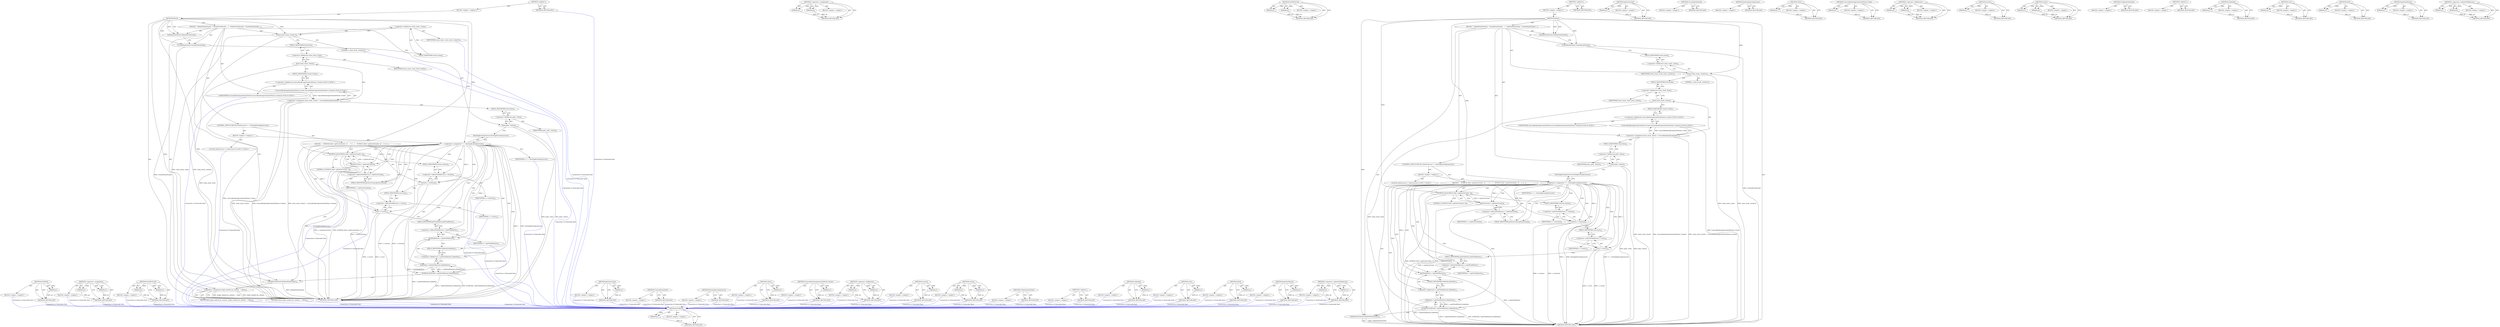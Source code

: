 digraph "&lt;operator&gt;.indirectFieldAccess" {
vulnerable_137 [label=<(METHOD,DCHECK)>];
vulnerable_138 [label=<(PARAM,p1)>];
vulnerable_139 [label=<(BLOCK,&lt;empty&gt;,&lt;empty&gt;)>];
vulnerable_140 [label=<(METHOD_RETURN,ANY)>];
vulnerable_95 [label=<(METHOD,&lt;operator&gt;.assignment)>];
vulnerable_96 [label=<(PARAM,p1)>];
vulnerable_97 [label=<(PARAM,p2)>];
vulnerable_98 [label=<(BLOCK,&lt;empty&gt;,&lt;empty&gt;)>];
vulnerable_99 [label=<(METHOD_RETURN,ANY)>];
vulnerable_115 [label=<(METHOD,DCHECK_EQ)>];
vulnerable_116 [label=<(PARAM,p1)>];
vulnerable_117 [label=<(PARAM,p2)>];
vulnerable_118 [label=<(BLOCK,&lt;empty&gt;,&lt;empty&gt;)>];
vulnerable_119 [label=<(METHOD_RETURN,ANY)>];
vulnerable_6 [label=<(METHOD,&lt;global&gt;)<SUB>1</SUB>>];
vulnerable_7 [label=<(BLOCK,&lt;empty&gt;,&lt;empty&gt;)<SUB>1</SUB>>];
vulnerable_8 [label=<(METHOD,Reset)<SUB>1</SUB>>];
vulnerable_9 [label=<(BLOCK,{
  ValidateStateStack();
  UnwindStateStack();...,{
  ValidateStateStack();
  UnwindStateStack();...)<SUB>1</SUB>>];
vulnerable_10 [label=<(ValidateStateStack,ValidateStateStack())<SUB>2</SUB>>];
vulnerable_11 [label=<(UnwindStateStack,UnwindStateStack())<SUB>3</SUB>>];
vulnerable_12 [label=<(resize,state_stack_.resize(1))<SUB>4</SUB>>];
vulnerable_13 [label=<(&lt;operator&gt;.fieldAccess,state_stack_.resize)<SUB>4</SUB>>];
vulnerable_14 [label=<(IDENTIFIER,state_stack_,state_stack_.resize(1))<SUB>4</SUB>>];
vulnerable_15 [label=<(FIELD_IDENTIFIER,resize,resize)<SUB>4</SUB>>];
vulnerable_16 [label=<(LITERAL,1,state_stack_.resize(1))<SUB>4</SUB>>];
vulnerable_17 [label=<(&lt;operator&gt;.assignment,state_stack_.front() = CanvasRenderingContext2D...)<SUB>5</SUB>>];
vulnerable_18 [label=<(front,state_stack_.front())<SUB>5</SUB>>];
vulnerable_19 [label=<(&lt;operator&gt;.fieldAccess,state_stack_.front)<SUB>5</SUB>>];
vulnerable_20 [label=<(IDENTIFIER,state_stack_,state_stack_.front())<SUB>5</SUB>>];
vulnerable_21 [label=<(FIELD_IDENTIFIER,front,front)<SUB>5</SUB>>];
vulnerable_22 [label="<(CanvasRenderingContext2DState.Create,CanvasRenderingContext2DState::Create())<SUB>5</SUB>>"];
vulnerable_23 [label="<(&lt;operator&gt;.fieldAccess,CanvasRenderingContext2DState::Create)<SUB>5</SUB>>"];
vulnerable_24 [label="<(IDENTIFIER,CanvasRenderingContext2DState,CanvasRenderingContext2DState::Create())<SUB>5</SUB>>"];
vulnerable_25 [label=<(FIELD_IDENTIFIER,Create,Create)<SUB>5</SUB>>];
vulnerable_26 [label=<(Clear,path_.Clear())<SUB>6</SUB>>];
vulnerable_27 [label=<(&lt;operator&gt;.fieldAccess,path_.Clear)<SUB>6</SUB>>];
vulnerable_28 [label=<(IDENTIFIER,path_,path_.Clear())<SUB>6</SUB>>];
vulnerable_29 [label=<(FIELD_IDENTIFIER,Clear,Clear)<SUB>6</SUB>>];
vulnerable_30 [label=<(CONTROL_STRUCTURE,IF,if (PaintCanvas* c = ExistingDrawingCanvas()))<SUB>7</SUB>>];
vulnerable_31 [label=<(BLOCK,&lt;empty&gt;,&lt;empty&gt;)<SUB>7</SUB>>];
vulnerable_32 [label="<(LOCAL,PaintCanvas* c: PaintCanvas*)<SUB>7</SUB>>"];
vulnerable_33 [label=<(&lt;operator&gt;.assignment,* c = ExistingDrawingCanvas())<SUB>7</SUB>>];
vulnerable_34 [label=<(IDENTIFIER,c,* c = ExistingDrawingCanvas())<SUB>7</SUB>>];
vulnerable_35 [label=<(ExistingDrawingCanvas,ExistingDrawingCanvas())<SUB>7</SUB>>];
vulnerable_36 [label=<(BLOCK,{
    DCHECK_EQ(c-&gt;getSaveCount(), 2);
    c-&gt;r...,{
    DCHECK_EQ(c-&gt;getSaveCount(), 2);
    c-&gt;r...)<SUB>7</SUB>>];
vulnerable_37 [label=<(DCHECK_EQ,DCHECK_EQ(c-&gt;getSaveCount(), 2))<SUB>8</SUB>>];
vulnerable_38 [label=<(getSaveCount,c-&gt;getSaveCount())<SUB>8</SUB>>];
vulnerable_39 [label=<(&lt;operator&gt;.indirectFieldAccess,c-&gt;getSaveCount)<SUB>8</SUB>>];
vulnerable_40 [label=<(IDENTIFIER,c,c-&gt;getSaveCount())<SUB>8</SUB>>];
vulnerable_41 [label=<(FIELD_IDENTIFIER,getSaveCount,getSaveCount)<SUB>8</SUB>>];
vulnerable_42 [label=<(LITERAL,2,DCHECK_EQ(c-&gt;getSaveCount(), 2))<SUB>8</SUB>>];
vulnerable_43 [label=<(restore,c-&gt;restore())<SUB>9</SUB>>];
vulnerable_44 [label=<(&lt;operator&gt;.indirectFieldAccess,c-&gt;restore)<SUB>9</SUB>>];
vulnerable_45 [label=<(IDENTIFIER,c,c-&gt;restore())<SUB>9</SUB>>];
vulnerable_46 [label=<(FIELD_IDENTIFIER,restore,restore)<SUB>9</SUB>>];
vulnerable_47 [label=<(save,c-&gt;save())<SUB>10</SUB>>];
vulnerable_48 [label=<(&lt;operator&gt;.indirectFieldAccess,c-&gt;save)<SUB>10</SUB>>];
vulnerable_49 [label=<(IDENTIFIER,c,c-&gt;save())<SUB>10</SUB>>];
vulnerable_50 [label=<(FIELD_IDENTIFIER,save,save)<SUB>10</SUB>>];
vulnerable_51 [label=<(DCHECK,DCHECK(c-&gt;getTotalMatrix().isIdentity()))<SUB>11</SUB>>];
vulnerable_52 [label=<(isIdentity,c-&gt;getTotalMatrix().isIdentity())<SUB>11</SUB>>];
vulnerable_53 [label=<(&lt;operator&gt;.fieldAccess,c-&gt;getTotalMatrix().isIdentity)<SUB>11</SUB>>];
vulnerable_54 [label=<(getTotalMatrix,c-&gt;getTotalMatrix())<SUB>11</SUB>>];
vulnerable_55 [label=<(&lt;operator&gt;.indirectFieldAccess,c-&gt;getTotalMatrix)<SUB>11</SUB>>];
vulnerable_56 [label=<(IDENTIFIER,c,c-&gt;getTotalMatrix())<SUB>11</SUB>>];
vulnerable_57 [label=<(FIELD_IDENTIFIER,getTotalMatrix,getTotalMatrix)<SUB>11</SUB>>];
vulnerable_58 [label=<(FIELD_IDENTIFIER,isIdentity,isIdentity)<SUB>11</SUB>>];
vulnerable_59 [label=<(ValidateStateStack,ValidateStateStack())<SUB>18</SUB>>];
vulnerable_60 [label=<(METHOD_RETURN,void)<SUB>1</SUB>>];
vulnerable_62 [label=<(METHOD_RETURN,ANY)<SUB>1</SUB>>];
vulnerable_120 [label=<(METHOD,getSaveCount)>];
vulnerable_121 [label=<(PARAM,p1)>];
vulnerable_122 [label=<(BLOCK,&lt;empty&gt;,&lt;empty&gt;)>];
vulnerable_123 [label=<(METHOD_RETURN,ANY)>];
vulnerable_82 [label=<(METHOD,UnwindStateStack)>];
vulnerable_83 [label=<(BLOCK,&lt;empty&gt;,&lt;empty&gt;)>];
vulnerable_84 [label=<(METHOD_RETURN,ANY)>];
vulnerable_112 [label=<(METHOD,ExistingDrawingCanvas)>];
vulnerable_113 [label=<(BLOCK,&lt;empty&gt;,&lt;empty&gt;)>];
vulnerable_114 [label=<(METHOD_RETURN,ANY)>];
vulnerable_108 [label=<(METHOD,Clear)>];
vulnerable_109 [label=<(PARAM,p1)>];
vulnerable_110 [label=<(BLOCK,&lt;empty&gt;,&lt;empty&gt;)>];
vulnerable_111 [label=<(METHOD_RETURN,ANY)>];
vulnerable_104 [label=<(METHOD,CanvasRenderingContext2DState.Create)>];
vulnerable_105 [label=<(PARAM,p1)>];
vulnerable_106 [label=<(BLOCK,&lt;empty&gt;,&lt;empty&gt;)>];
vulnerable_107 [label=<(METHOD_RETURN,ANY)>];
vulnerable_90 [label=<(METHOD,&lt;operator&gt;.fieldAccess)>];
vulnerable_91 [label=<(PARAM,p1)>];
vulnerable_92 [label=<(PARAM,p2)>];
vulnerable_93 [label=<(BLOCK,&lt;empty&gt;,&lt;empty&gt;)>];
vulnerable_94 [label=<(METHOD_RETURN,ANY)>];
vulnerable_129 [label=<(METHOD,restore)>];
vulnerable_130 [label=<(PARAM,p1)>];
vulnerable_131 [label=<(BLOCK,&lt;empty&gt;,&lt;empty&gt;)>];
vulnerable_132 [label=<(METHOD_RETURN,ANY)>];
vulnerable_85 [label=<(METHOD,resize)>];
vulnerable_86 [label=<(PARAM,p1)>];
vulnerable_87 [label=<(PARAM,p2)>];
vulnerable_88 [label=<(BLOCK,&lt;empty&gt;,&lt;empty&gt;)>];
vulnerable_89 [label=<(METHOD_RETURN,ANY)>];
vulnerable_79 [label=<(METHOD,ValidateStateStack)>];
vulnerable_80 [label=<(BLOCK,&lt;empty&gt;,&lt;empty&gt;)>];
vulnerable_81 [label=<(METHOD_RETURN,ANY)>];
vulnerable_73 [label=<(METHOD,&lt;global&gt;)<SUB>1</SUB>>];
vulnerable_74 [label=<(BLOCK,&lt;empty&gt;,&lt;empty&gt;)>];
vulnerable_75 [label=<(METHOD_RETURN,ANY)>];
vulnerable_141 [label=<(METHOD,isIdentity)>];
vulnerable_142 [label=<(PARAM,p1)>];
vulnerable_143 [label=<(BLOCK,&lt;empty&gt;,&lt;empty&gt;)>];
vulnerable_144 [label=<(METHOD_RETURN,ANY)>];
vulnerable_133 [label=<(METHOD,save)>];
vulnerable_134 [label=<(PARAM,p1)>];
vulnerable_135 [label=<(BLOCK,&lt;empty&gt;,&lt;empty&gt;)>];
vulnerable_136 [label=<(METHOD_RETURN,ANY)>];
vulnerable_100 [label=<(METHOD,front)>];
vulnerable_101 [label=<(PARAM,p1)>];
vulnerable_102 [label=<(BLOCK,&lt;empty&gt;,&lt;empty&gt;)>];
vulnerable_103 [label=<(METHOD_RETURN,ANY)>];
vulnerable_145 [label=<(METHOD,getTotalMatrix)>];
vulnerable_146 [label=<(PARAM,p1)>];
vulnerable_147 [label=<(BLOCK,&lt;empty&gt;,&lt;empty&gt;)>];
vulnerable_148 [label=<(METHOD_RETURN,ANY)>];
vulnerable_124 [label=<(METHOD,&lt;operator&gt;.indirectFieldAccess)>];
vulnerable_125 [label=<(PARAM,p1)>];
vulnerable_126 [label=<(PARAM,p2)>];
vulnerable_127 [label=<(BLOCK,&lt;empty&gt;,&lt;empty&gt;)>];
vulnerable_128 [label=<(METHOD_RETURN,ANY)>];
fixed_142 [label=<(METHOD,DCHECK)>];
fixed_143 [label=<(PARAM,p1)>];
fixed_144 [label=<(BLOCK,&lt;empty&gt;,&lt;empty&gt;)>];
fixed_145 [label=<(METHOD_RETURN,ANY)>];
fixed_100 [label=<(METHOD,&lt;operator&gt;.assignment)>];
fixed_101 [label=<(PARAM,p1)>];
fixed_102 [label=<(PARAM,p2)>];
fixed_103 [label=<(BLOCK,&lt;empty&gt;,&lt;empty&gt;)>];
fixed_104 [label=<(METHOD_RETURN,ANY)>];
fixed_120 [label=<(METHOD,DCHECK_EQ)>];
fixed_121 [label=<(PARAM,p1)>];
fixed_122 [label=<(PARAM,p2)>];
fixed_123 [label=<(BLOCK,&lt;empty&gt;,&lt;empty&gt;)>];
fixed_124 [label=<(METHOD_RETURN,ANY)>];
fixed_6 [label=<(METHOD,&lt;global&gt;)<SUB>1</SUB>>];
fixed_7 [label=<(BLOCK,&lt;empty&gt;,&lt;empty&gt;)<SUB>1</SUB>>];
fixed_8 [label=<(METHOD,Reset)<SUB>1</SUB>>];
fixed_9 [label=<(BLOCK,{
  ValidateStateStack();
  UnwindStateStack();...,{
  ValidateStateStack();
  UnwindStateStack();...)<SUB>1</SUB>>];
fixed_10 [label=<(ValidateStateStack,ValidateStateStack())<SUB>2</SUB>>];
fixed_11 [label=<(UnwindStateStack,UnwindStateStack())<SUB>3</SUB>>];
fixed_12 [label=<(resize,state_stack_.resize(1))<SUB>4</SUB>>];
fixed_13 [label=<(&lt;operator&gt;.fieldAccess,state_stack_.resize)<SUB>4</SUB>>];
fixed_14 [label=<(IDENTIFIER,state_stack_,state_stack_.resize(1))<SUB>4</SUB>>];
fixed_15 [label=<(FIELD_IDENTIFIER,resize,resize)<SUB>4</SUB>>];
fixed_16 [label=<(LITERAL,1,state_stack_.resize(1))<SUB>4</SUB>>];
fixed_17 [label=<(&lt;operator&gt;.assignment,state_stack_.front() = CanvasRenderingContext2D...)<SUB>5</SUB>>];
fixed_18 [label=<(front,state_stack_.front())<SUB>5</SUB>>];
fixed_19 [label=<(&lt;operator&gt;.fieldAccess,state_stack_.front)<SUB>5</SUB>>];
fixed_20 [label=<(IDENTIFIER,state_stack_,state_stack_.front())<SUB>5</SUB>>];
fixed_21 [label=<(FIELD_IDENTIFIER,front,front)<SUB>5</SUB>>];
fixed_22 [label="<(CanvasRenderingContext2DState.Create,CanvasRenderingContext2DState::Create())<SUB>5</SUB>>"];
fixed_23 [label="<(&lt;operator&gt;.fieldAccess,CanvasRenderingContext2DState::Create)<SUB>5</SUB>>"];
fixed_24 [label="<(IDENTIFIER,CanvasRenderingContext2DState,CanvasRenderingContext2DState::Create())<SUB>5</SUB>>"];
fixed_25 [label=<(FIELD_IDENTIFIER,Create,Create)<SUB>5</SUB>>];
fixed_26 [label=<(Clear,path_.Clear())<SUB>6</SUB>>];
fixed_27 [label=<(&lt;operator&gt;.fieldAccess,path_.Clear)<SUB>6</SUB>>];
fixed_28 [label=<(IDENTIFIER,path_,path_.Clear())<SUB>6</SUB>>];
fixed_29 [label=<(FIELD_IDENTIFIER,Clear,Clear)<SUB>6</SUB>>];
fixed_30 [label=<(CONTROL_STRUCTURE,IF,if (PaintCanvas* c = ExistingDrawingCanvas()))<SUB>7</SUB>>];
fixed_31 [label=<(BLOCK,&lt;empty&gt;,&lt;empty&gt;)<SUB>7</SUB>>];
fixed_32 [label="<(LOCAL,PaintCanvas* c: PaintCanvas*)<SUB>7</SUB>>"];
fixed_33 [label=<(&lt;operator&gt;.assignment,* c = ExistingDrawingCanvas())<SUB>7</SUB>>];
fixed_34 [label=<(IDENTIFIER,c,* c = ExistingDrawingCanvas())<SUB>7</SUB>>];
fixed_35 [label=<(ExistingDrawingCanvas,ExistingDrawingCanvas())<SUB>7</SUB>>];
fixed_36 [label=<(BLOCK,{
    DCHECK_EQ(c-&gt;getSaveCount(), 2);
    c-&gt;r...,{
    DCHECK_EQ(c-&gt;getSaveCount(), 2);
    c-&gt;r...)<SUB>7</SUB>>];
fixed_37 [label=<(DCHECK_EQ,DCHECK_EQ(c-&gt;getSaveCount(), 2))<SUB>8</SUB>>];
fixed_38 [label=<(getSaveCount,c-&gt;getSaveCount())<SUB>8</SUB>>];
fixed_39 [label=<(&lt;operator&gt;.indirectFieldAccess,c-&gt;getSaveCount)<SUB>8</SUB>>];
fixed_40 [label=<(IDENTIFIER,c,c-&gt;getSaveCount())<SUB>8</SUB>>];
fixed_41 [label=<(FIELD_IDENTIFIER,getSaveCount,getSaveCount)<SUB>8</SUB>>];
fixed_42 [label=<(LITERAL,2,DCHECK_EQ(c-&gt;getSaveCount(), 2))<SUB>8</SUB>>];
fixed_43 [label=<(restore,c-&gt;restore())<SUB>9</SUB>>];
fixed_44 [label=<(&lt;operator&gt;.indirectFieldAccess,c-&gt;restore)<SUB>9</SUB>>];
fixed_45 [label=<(IDENTIFIER,c,c-&gt;restore())<SUB>9</SUB>>];
fixed_46 [label=<(FIELD_IDENTIFIER,restore,restore)<SUB>9</SUB>>];
fixed_47 [label=<(save,c-&gt;save())<SUB>10</SUB>>];
fixed_48 [label=<(&lt;operator&gt;.indirectFieldAccess,c-&gt;save)<SUB>10</SUB>>];
fixed_49 [label=<(IDENTIFIER,c,c-&gt;save())<SUB>10</SUB>>];
fixed_50 [label=<(FIELD_IDENTIFIER,save,save)<SUB>10</SUB>>];
fixed_51 [label=<(DCHECK,DCHECK(c-&gt;getTotalMatrix().isIdentity()))<SUB>11</SUB>>];
fixed_52 [label=<(isIdentity,c-&gt;getTotalMatrix().isIdentity())<SUB>11</SUB>>];
fixed_53 [label=<(&lt;operator&gt;.fieldAccess,c-&gt;getTotalMatrix().isIdentity)<SUB>11</SUB>>];
fixed_54 [label=<(getTotalMatrix,c-&gt;getTotalMatrix())<SUB>11</SUB>>];
fixed_55 [label=<(&lt;operator&gt;.indirectFieldAccess,c-&gt;getTotalMatrix)<SUB>11</SUB>>];
fixed_56 [label=<(IDENTIFIER,c,c-&gt;getTotalMatrix())<SUB>11</SUB>>];
fixed_57 [label=<(FIELD_IDENTIFIER,getTotalMatrix,getTotalMatrix)<SUB>11</SUB>>];
fixed_58 [label=<(FIELD_IDENTIFIER,isIdentity,isIdentity)<SUB>11</SUB>>];
fixed_59 [label=<(ValidateStateStack,ValidateStateStack())<SUB>18</SUB>>];
fixed_60 [label=<(&lt;operator&gt;.assignment,origin_tainted_by_content_ = false)<SUB>19</SUB>>];
fixed_61 [label=<(IDENTIFIER,origin_tainted_by_content_,origin_tainted_by_content_ = false)<SUB>19</SUB>>];
fixed_62 [label=<(LITERAL,false,origin_tainted_by_content_ = false)<SUB>19</SUB>>];
fixed_63 [label=<(METHOD_RETURN,void)<SUB>1</SUB>>];
fixed_65 [label=<(METHOD_RETURN,ANY)<SUB>1</SUB>>];
fixed_125 [label=<(METHOD,getSaveCount)>];
fixed_126 [label=<(PARAM,p1)>];
fixed_127 [label=<(BLOCK,&lt;empty&gt;,&lt;empty&gt;)>];
fixed_128 [label=<(METHOD_RETURN,ANY)>];
fixed_87 [label=<(METHOD,UnwindStateStack)>];
fixed_88 [label=<(BLOCK,&lt;empty&gt;,&lt;empty&gt;)>];
fixed_89 [label=<(METHOD_RETURN,ANY)>];
fixed_117 [label=<(METHOD,ExistingDrawingCanvas)>];
fixed_118 [label=<(BLOCK,&lt;empty&gt;,&lt;empty&gt;)>];
fixed_119 [label=<(METHOD_RETURN,ANY)>];
fixed_113 [label=<(METHOD,Clear)>];
fixed_114 [label=<(PARAM,p1)>];
fixed_115 [label=<(BLOCK,&lt;empty&gt;,&lt;empty&gt;)>];
fixed_116 [label=<(METHOD_RETURN,ANY)>];
fixed_109 [label=<(METHOD,CanvasRenderingContext2DState.Create)>];
fixed_110 [label=<(PARAM,p1)>];
fixed_111 [label=<(BLOCK,&lt;empty&gt;,&lt;empty&gt;)>];
fixed_112 [label=<(METHOD_RETURN,ANY)>];
fixed_95 [label=<(METHOD,&lt;operator&gt;.fieldAccess)>];
fixed_96 [label=<(PARAM,p1)>];
fixed_97 [label=<(PARAM,p2)>];
fixed_98 [label=<(BLOCK,&lt;empty&gt;,&lt;empty&gt;)>];
fixed_99 [label=<(METHOD_RETURN,ANY)>];
fixed_134 [label=<(METHOD,restore)>];
fixed_135 [label=<(PARAM,p1)>];
fixed_136 [label=<(BLOCK,&lt;empty&gt;,&lt;empty&gt;)>];
fixed_137 [label=<(METHOD_RETURN,ANY)>];
fixed_90 [label=<(METHOD,resize)>];
fixed_91 [label=<(PARAM,p1)>];
fixed_92 [label=<(PARAM,p2)>];
fixed_93 [label=<(BLOCK,&lt;empty&gt;,&lt;empty&gt;)>];
fixed_94 [label=<(METHOD_RETURN,ANY)>];
fixed_84 [label=<(METHOD,ValidateStateStack)>];
fixed_85 [label=<(BLOCK,&lt;empty&gt;,&lt;empty&gt;)>];
fixed_86 [label=<(METHOD_RETURN,ANY)>];
fixed_78 [label=<(METHOD,&lt;global&gt;)<SUB>1</SUB>>];
fixed_79 [label=<(BLOCK,&lt;empty&gt;,&lt;empty&gt;)>];
fixed_80 [label=<(METHOD_RETURN,ANY)>];
fixed_146 [label=<(METHOD,isIdentity)>];
fixed_147 [label=<(PARAM,p1)>];
fixed_148 [label=<(BLOCK,&lt;empty&gt;,&lt;empty&gt;)>];
fixed_149 [label=<(METHOD_RETURN,ANY)>];
fixed_138 [label=<(METHOD,save)>];
fixed_139 [label=<(PARAM,p1)>];
fixed_140 [label=<(BLOCK,&lt;empty&gt;,&lt;empty&gt;)>];
fixed_141 [label=<(METHOD_RETURN,ANY)>];
fixed_105 [label=<(METHOD,front)>];
fixed_106 [label=<(PARAM,p1)>];
fixed_107 [label=<(BLOCK,&lt;empty&gt;,&lt;empty&gt;)>];
fixed_108 [label=<(METHOD_RETURN,ANY)>];
fixed_150 [label=<(METHOD,getTotalMatrix)>];
fixed_151 [label=<(PARAM,p1)>];
fixed_152 [label=<(BLOCK,&lt;empty&gt;,&lt;empty&gt;)>];
fixed_153 [label=<(METHOD_RETURN,ANY)>];
fixed_129 [label=<(METHOD,&lt;operator&gt;.indirectFieldAccess)>];
fixed_130 [label=<(PARAM,p1)>];
fixed_131 [label=<(PARAM,p2)>];
fixed_132 [label=<(BLOCK,&lt;empty&gt;,&lt;empty&gt;)>];
fixed_133 [label=<(METHOD_RETURN,ANY)>];
vulnerable_137 -> vulnerable_138  [key=0, label="AST: "];
vulnerable_137 -> vulnerable_138  [key=1, label="DDG: "];
vulnerable_137 -> vulnerable_139  [key=0, label="AST: "];
vulnerable_137 -> vulnerable_140  [key=0, label="AST: "];
vulnerable_137 -> vulnerable_140  [key=1, label="CFG: "];
vulnerable_138 -> vulnerable_140  [key=0, label="DDG: p1"];
vulnerable_95 -> vulnerable_96  [key=0, label="AST: "];
vulnerable_95 -> vulnerable_96  [key=1, label="DDG: "];
vulnerable_95 -> vulnerable_98  [key=0, label="AST: "];
vulnerable_95 -> vulnerable_97  [key=0, label="AST: "];
vulnerable_95 -> vulnerable_97  [key=1, label="DDG: "];
vulnerable_95 -> vulnerable_99  [key=0, label="AST: "];
vulnerable_95 -> vulnerable_99  [key=1, label="CFG: "];
vulnerable_96 -> vulnerable_99  [key=0, label="DDG: p1"];
vulnerable_97 -> vulnerable_99  [key=0, label="DDG: p2"];
vulnerable_115 -> vulnerable_116  [key=0, label="AST: "];
vulnerable_115 -> vulnerable_116  [key=1, label="DDG: "];
vulnerable_115 -> vulnerable_118  [key=0, label="AST: "];
vulnerable_115 -> vulnerable_117  [key=0, label="AST: "];
vulnerable_115 -> vulnerable_117  [key=1, label="DDG: "];
vulnerable_115 -> vulnerable_119  [key=0, label="AST: "];
vulnerable_115 -> vulnerable_119  [key=1, label="CFG: "];
vulnerable_116 -> vulnerable_119  [key=0, label="DDG: p1"];
vulnerable_117 -> vulnerable_119  [key=0, label="DDG: p2"];
vulnerable_6 -> vulnerable_7  [key=0, label="AST: "];
vulnerable_6 -> vulnerable_62  [key=0, label="AST: "];
vulnerable_6 -> vulnerable_62  [key=1, label="CFG: "];
vulnerable_7 -> vulnerable_8  [key=0, label="AST: "];
vulnerable_8 -> vulnerable_9  [key=0, label="AST: "];
vulnerable_8 -> vulnerable_60  [key=0, label="AST: "];
vulnerable_8 -> vulnerable_10  [key=0, label="CFG: "];
vulnerable_8 -> vulnerable_10  [key=1, label="DDG: "];
vulnerable_8 -> vulnerable_11  [key=0, label="DDG: "];
vulnerable_8 -> vulnerable_59  [key=0, label="DDG: "];
vulnerable_8 -> vulnerable_12  [key=0, label="DDG: "];
vulnerable_8 -> vulnerable_33  [key=0, label="DDG: "];
vulnerable_8 -> vulnerable_37  [key=0, label="DDG: "];
vulnerable_9 -> vulnerable_10  [key=0, label="AST: "];
vulnerable_9 -> vulnerable_11  [key=0, label="AST: "];
vulnerable_9 -> vulnerable_12  [key=0, label="AST: "];
vulnerable_9 -> vulnerable_17  [key=0, label="AST: "];
vulnerable_9 -> vulnerable_26  [key=0, label="AST: "];
vulnerable_9 -> vulnerable_30  [key=0, label="AST: "];
vulnerable_9 -> vulnerable_59  [key=0, label="AST: "];
vulnerable_10 -> vulnerable_11  [key=0, label="CFG: "];
vulnerable_11 -> vulnerable_15  [key=0, label="CFG: "];
vulnerable_11 -> vulnerable_60  [key=0, label="DDG: UnwindStateStack()"];
vulnerable_12 -> vulnerable_13  [key=0, label="AST: "];
vulnerable_12 -> vulnerable_16  [key=0, label="AST: "];
vulnerable_12 -> vulnerable_21  [key=0, label="CFG: "];
vulnerable_12 -> vulnerable_60  [key=0, label="DDG: state_stack_.resize"];
vulnerable_12 -> vulnerable_60  [key=1, label="DDG: state_stack_.resize(1)"];
vulnerable_13 -> vulnerable_14  [key=0, label="AST: "];
vulnerable_13 -> vulnerable_15  [key=0, label="AST: "];
vulnerable_13 -> vulnerable_12  [key=0, label="CFG: "];
vulnerable_15 -> vulnerable_13  [key=0, label="CFG: "];
vulnerable_17 -> vulnerable_18  [key=0, label="AST: "];
vulnerable_17 -> vulnerable_22  [key=0, label="AST: "];
vulnerable_17 -> vulnerable_29  [key=0, label="CFG: "];
vulnerable_17 -> vulnerable_60  [key=0, label="DDG: state_stack_.front()"];
vulnerable_17 -> vulnerable_60  [key=1, label="DDG: CanvasRenderingContext2DState::Create()"];
vulnerable_17 -> vulnerable_60  [key=2, label="DDG: state_stack_.front() = CanvasRenderingContext2DState::Create()"];
vulnerable_18 -> vulnerable_19  [key=0, label="AST: "];
vulnerable_18 -> vulnerable_25  [key=0, label="CFG: "];
vulnerable_18 -> vulnerable_60  [key=0, label="DDG: state_stack_.front"];
vulnerable_19 -> vulnerable_20  [key=0, label="AST: "];
vulnerable_19 -> vulnerable_21  [key=0, label="AST: "];
vulnerable_19 -> vulnerable_18  [key=0, label="CFG: "];
vulnerable_21 -> vulnerable_19  [key=0, label="CFG: "];
vulnerable_22 -> vulnerable_23  [key=0, label="AST: "];
vulnerable_22 -> vulnerable_17  [key=0, label="CFG: "];
vulnerable_22 -> vulnerable_17  [key=1, label="DDG: CanvasRenderingContext2DState::Create"];
vulnerable_22 -> vulnerable_60  [key=0, label="DDG: CanvasRenderingContext2DState::Create"];
vulnerable_23 -> vulnerable_24  [key=0, label="AST: "];
vulnerable_23 -> vulnerable_25  [key=0, label="AST: "];
vulnerable_23 -> vulnerable_22  [key=0, label="CFG: "];
vulnerable_25 -> vulnerable_23  [key=0, label="CFG: "];
vulnerable_26 -> vulnerable_27  [key=0, label="AST: "];
vulnerable_26 -> vulnerable_35  [key=0, label="CFG: "];
vulnerable_26 -> vulnerable_60  [key=0, label="DDG: path_.Clear"];
vulnerable_26 -> vulnerable_60  [key=1, label="DDG: path_.Clear()"];
vulnerable_27 -> vulnerable_28  [key=0, label="AST: "];
vulnerable_27 -> vulnerable_29  [key=0, label="AST: "];
vulnerable_27 -> vulnerable_26  [key=0, label="CFG: "];
vulnerable_29 -> vulnerable_27  [key=0, label="CFG: "];
vulnerable_30 -> vulnerable_31  [key=0, label="AST: "];
vulnerable_30 -> vulnerable_36  [key=0, label="AST: "];
vulnerable_31 -> vulnerable_32  [key=0, label="AST: "];
vulnerable_31 -> vulnerable_33  [key=0, label="AST: "];
vulnerable_33 -> vulnerable_34  [key=0, label="AST: "];
vulnerable_33 -> vulnerable_35  [key=0, label="AST: "];
vulnerable_33 -> vulnerable_59  [key=0, label="CFG: "];
vulnerable_33 -> vulnerable_41  [key=0, label="CFG: "];
vulnerable_33 -> vulnerable_41  [key=1, label="CDG: "];
vulnerable_33 -> vulnerable_60  [key=0, label="DDG: c"];
vulnerable_33 -> vulnerable_60  [key=1, label="DDG: ExistingDrawingCanvas()"];
vulnerable_33 -> vulnerable_60  [key=2, label="DDG: * c = ExistingDrawingCanvas()"];
vulnerable_33 -> vulnerable_43  [key=0, label="DDG: c"];
vulnerable_33 -> vulnerable_43  [key=1, label="CDG: "];
vulnerable_33 -> vulnerable_47  [key=0, label="DDG: c"];
vulnerable_33 -> vulnerable_47  [key=1, label="CDG: "];
vulnerable_33 -> vulnerable_38  [key=0, label="DDG: c"];
vulnerable_33 -> vulnerable_38  [key=1, label="CDG: "];
vulnerable_33 -> vulnerable_54  [key=0, label="DDG: c"];
vulnerable_33 -> vulnerable_54  [key=1, label="CDG: "];
vulnerable_33 -> vulnerable_48  [key=0, label="CDG: "];
vulnerable_33 -> vulnerable_58  [key=0, label="CDG: "];
vulnerable_33 -> vulnerable_50  [key=0, label="CDG: "];
vulnerable_33 -> vulnerable_51  [key=0, label="CDG: "];
vulnerable_33 -> vulnerable_57  [key=0, label="CDG: "];
vulnerable_33 -> vulnerable_44  [key=0, label="CDG: "];
vulnerable_33 -> vulnerable_52  [key=0, label="CDG: "];
vulnerable_33 -> vulnerable_37  [key=0, label="CDG: "];
vulnerable_33 -> vulnerable_55  [key=0, label="CDG: "];
vulnerable_33 -> vulnerable_46  [key=0, label="CDG: "];
vulnerable_33 -> vulnerable_53  [key=0, label="CDG: "];
vulnerable_33 -> vulnerable_39  [key=0, label="CDG: "];
vulnerable_35 -> vulnerable_33  [key=0, label="CFG: "];
vulnerable_36 -> vulnerable_37  [key=0, label="AST: "];
vulnerable_36 -> vulnerable_43  [key=0, label="AST: "];
vulnerable_36 -> vulnerable_47  [key=0, label="AST: "];
vulnerable_36 -> vulnerable_51  [key=0, label="AST: "];
vulnerable_37 -> vulnerable_38  [key=0, label="AST: "];
vulnerable_37 -> vulnerable_42  [key=0, label="AST: "];
vulnerable_37 -> vulnerable_46  [key=0, label="CFG: "];
vulnerable_37 -> vulnerable_60  [key=0, label="DDG: c-&gt;getSaveCount()"];
vulnerable_37 -> vulnerable_60  [key=1, label="DDG: DCHECK_EQ(c-&gt;getSaveCount(), 2)"];
vulnerable_38 -> vulnerable_39  [key=0, label="AST: "];
vulnerable_38 -> vulnerable_37  [key=0, label="CFG: "];
vulnerable_38 -> vulnerable_37  [key=1, label="DDG: c-&gt;getSaveCount"];
vulnerable_38 -> vulnerable_60  [key=0, label="DDG: c-&gt;getSaveCount"];
vulnerable_39 -> vulnerable_40  [key=0, label="AST: "];
vulnerable_39 -> vulnerable_41  [key=0, label="AST: "];
vulnerable_39 -> vulnerable_38  [key=0, label="CFG: "];
vulnerable_41 -> vulnerable_39  [key=0, label="CFG: "];
vulnerable_43 -> vulnerable_44  [key=0, label="AST: "];
vulnerable_43 -> vulnerable_50  [key=0, label="CFG: "];
vulnerable_43 -> vulnerable_60  [key=0, label="DDG: c-&gt;restore"];
vulnerable_43 -> vulnerable_60  [key=1, label="DDG: c-&gt;restore()"];
vulnerable_44 -> vulnerable_45  [key=0, label="AST: "];
vulnerable_44 -> vulnerable_46  [key=0, label="AST: "];
vulnerable_44 -> vulnerable_43  [key=0, label="CFG: "];
vulnerable_46 -> vulnerable_44  [key=0, label="CFG: "];
vulnerable_47 -> vulnerable_48  [key=0, label="AST: "];
vulnerable_47 -> vulnerable_57  [key=0, label="CFG: "];
vulnerable_47 -> vulnerable_60  [key=0, label="DDG: c-&gt;save"];
vulnerable_47 -> vulnerable_60  [key=1, label="DDG: c-&gt;save()"];
vulnerable_48 -> vulnerable_49  [key=0, label="AST: "];
vulnerable_48 -> vulnerable_50  [key=0, label="AST: "];
vulnerable_48 -> vulnerable_47  [key=0, label="CFG: "];
vulnerable_50 -> vulnerable_48  [key=0, label="CFG: "];
vulnerable_51 -> vulnerable_52  [key=0, label="AST: "];
vulnerable_51 -> vulnerable_59  [key=0, label="CFG: "];
vulnerable_51 -> vulnerable_60  [key=0, label="DDG: c-&gt;getTotalMatrix().isIdentity()"];
vulnerable_51 -> vulnerable_60  [key=1, label="DDG: DCHECK(c-&gt;getTotalMatrix().isIdentity())"];
vulnerable_52 -> vulnerable_53  [key=0, label="AST: "];
vulnerable_52 -> vulnerable_51  [key=0, label="CFG: "];
vulnerable_52 -> vulnerable_51  [key=1, label="DDG: c-&gt;getTotalMatrix().isIdentity"];
vulnerable_52 -> vulnerable_60  [key=0, label="DDG: c-&gt;getTotalMatrix().isIdentity"];
vulnerable_53 -> vulnerable_54  [key=0, label="AST: "];
vulnerable_53 -> vulnerable_58  [key=0, label="AST: "];
vulnerable_53 -> vulnerable_52  [key=0, label="CFG: "];
vulnerable_54 -> vulnerable_55  [key=0, label="AST: "];
vulnerable_54 -> vulnerable_58  [key=0, label="CFG: "];
vulnerable_54 -> vulnerable_60  [key=0, label="DDG: c-&gt;getTotalMatrix"];
vulnerable_55 -> vulnerable_56  [key=0, label="AST: "];
vulnerable_55 -> vulnerable_57  [key=0, label="AST: "];
vulnerable_55 -> vulnerable_54  [key=0, label="CFG: "];
vulnerable_57 -> vulnerable_55  [key=0, label="CFG: "];
vulnerable_58 -> vulnerable_53  [key=0, label="CFG: "];
vulnerable_59 -> vulnerable_60  [key=0, label="CFG: "];
vulnerable_59 -> vulnerable_60  [key=1, label="DDG: ValidateStateStack()"];
vulnerable_120 -> vulnerable_121  [key=0, label="AST: "];
vulnerable_120 -> vulnerable_121  [key=1, label="DDG: "];
vulnerable_120 -> vulnerable_122  [key=0, label="AST: "];
vulnerable_120 -> vulnerable_123  [key=0, label="AST: "];
vulnerable_120 -> vulnerable_123  [key=1, label="CFG: "];
vulnerable_121 -> vulnerable_123  [key=0, label="DDG: p1"];
vulnerable_82 -> vulnerable_83  [key=0, label="AST: "];
vulnerable_82 -> vulnerable_84  [key=0, label="AST: "];
vulnerable_82 -> vulnerable_84  [key=1, label="CFG: "];
vulnerable_112 -> vulnerable_113  [key=0, label="AST: "];
vulnerable_112 -> vulnerable_114  [key=0, label="AST: "];
vulnerable_112 -> vulnerable_114  [key=1, label="CFG: "];
vulnerable_108 -> vulnerable_109  [key=0, label="AST: "];
vulnerable_108 -> vulnerable_109  [key=1, label="DDG: "];
vulnerable_108 -> vulnerable_110  [key=0, label="AST: "];
vulnerable_108 -> vulnerable_111  [key=0, label="AST: "];
vulnerable_108 -> vulnerable_111  [key=1, label="CFG: "];
vulnerable_109 -> vulnerable_111  [key=0, label="DDG: p1"];
vulnerable_104 -> vulnerable_105  [key=0, label="AST: "];
vulnerable_104 -> vulnerable_105  [key=1, label="DDG: "];
vulnerable_104 -> vulnerable_106  [key=0, label="AST: "];
vulnerable_104 -> vulnerable_107  [key=0, label="AST: "];
vulnerable_104 -> vulnerable_107  [key=1, label="CFG: "];
vulnerable_105 -> vulnerable_107  [key=0, label="DDG: p1"];
vulnerable_90 -> vulnerable_91  [key=0, label="AST: "];
vulnerable_90 -> vulnerable_91  [key=1, label="DDG: "];
vulnerable_90 -> vulnerable_93  [key=0, label="AST: "];
vulnerable_90 -> vulnerable_92  [key=0, label="AST: "];
vulnerable_90 -> vulnerable_92  [key=1, label="DDG: "];
vulnerable_90 -> vulnerable_94  [key=0, label="AST: "];
vulnerable_90 -> vulnerable_94  [key=1, label="CFG: "];
vulnerable_91 -> vulnerable_94  [key=0, label="DDG: p1"];
vulnerable_92 -> vulnerable_94  [key=0, label="DDG: p2"];
vulnerable_129 -> vulnerable_130  [key=0, label="AST: "];
vulnerable_129 -> vulnerable_130  [key=1, label="DDG: "];
vulnerable_129 -> vulnerable_131  [key=0, label="AST: "];
vulnerable_129 -> vulnerable_132  [key=0, label="AST: "];
vulnerable_129 -> vulnerable_132  [key=1, label="CFG: "];
vulnerable_130 -> vulnerable_132  [key=0, label="DDG: p1"];
vulnerable_85 -> vulnerable_86  [key=0, label="AST: "];
vulnerable_85 -> vulnerable_86  [key=1, label="DDG: "];
vulnerable_85 -> vulnerable_88  [key=0, label="AST: "];
vulnerable_85 -> vulnerable_87  [key=0, label="AST: "];
vulnerable_85 -> vulnerable_87  [key=1, label="DDG: "];
vulnerable_85 -> vulnerable_89  [key=0, label="AST: "];
vulnerable_85 -> vulnerable_89  [key=1, label="CFG: "];
vulnerable_86 -> vulnerable_89  [key=0, label="DDG: p1"];
vulnerable_87 -> vulnerable_89  [key=0, label="DDG: p2"];
vulnerable_79 -> vulnerable_80  [key=0, label="AST: "];
vulnerable_79 -> vulnerable_81  [key=0, label="AST: "];
vulnerable_79 -> vulnerable_81  [key=1, label="CFG: "];
vulnerable_73 -> vulnerable_74  [key=0, label="AST: "];
vulnerable_73 -> vulnerable_75  [key=0, label="AST: "];
vulnerable_73 -> vulnerable_75  [key=1, label="CFG: "];
vulnerable_141 -> vulnerable_142  [key=0, label="AST: "];
vulnerable_141 -> vulnerable_142  [key=1, label="DDG: "];
vulnerable_141 -> vulnerable_143  [key=0, label="AST: "];
vulnerable_141 -> vulnerable_144  [key=0, label="AST: "];
vulnerable_141 -> vulnerable_144  [key=1, label="CFG: "];
vulnerable_142 -> vulnerable_144  [key=0, label="DDG: p1"];
vulnerable_133 -> vulnerable_134  [key=0, label="AST: "];
vulnerable_133 -> vulnerable_134  [key=1, label="DDG: "];
vulnerable_133 -> vulnerable_135  [key=0, label="AST: "];
vulnerable_133 -> vulnerable_136  [key=0, label="AST: "];
vulnerable_133 -> vulnerable_136  [key=1, label="CFG: "];
vulnerable_134 -> vulnerable_136  [key=0, label="DDG: p1"];
vulnerable_100 -> vulnerable_101  [key=0, label="AST: "];
vulnerable_100 -> vulnerable_101  [key=1, label="DDG: "];
vulnerable_100 -> vulnerable_102  [key=0, label="AST: "];
vulnerable_100 -> vulnerable_103  [key=0, label="AST: "];
vulnerable_100 -> vulnerable_103  [key=1, label="CFG: "];
vulnerable_101 -> vulnerable_103  [key=0, label="DDG: p1"];
vulnerable_145 -> vulnerable_146  [key=0, label="AST: "];
vulnerable_145 -> vulnerable_146  [key=1, label="DDG: "];
vulnerable_145 -> vulnerable_147  [key=0, label="AST: "];
vulnerable_145 -> vulnerable_148  [key=0, label="AST: "];
vulnerable_145 -> vulnerable_148  [key=1, label="CFG: "];
vulnerable_146 -> vulnerable_148  [key=0, label="DDG: p1"];
vulnerable_124 -> vulnerable_125  [key=0, label="AST: "];
vulnerable_124 -> vulnerable_125  [key=1, label="DDG: "];
vulnerable_124 -> vulnerable_127  [key=0, label="AST: "];
vulnerable_124 -> vulnerable_126  [key=0, label="AST: "];
vulnerable_124 -> vulnerable_126  [key=1, label="DDG: "];
vulnerable_124 -> vulnerable_128  [key=0, label="AST: "];
vulnerable_124 -> vulnerable_128  [key=1, label="CFG: "];
vulnerable_125 -> vulnerable_128  [key=0, label="DDG: p1"];
vulnerable_126 -> vulnerable_128  [key=0, label="DDG: p2"];
fixed_142 -> fixed_143  [key=0, label="AST: "];
fixed_142 -> fixed_143  [key=1, label="DDG: "];
fixed_142 -> fixed_144  [key=0, label="AST: "];
fixed_142 -> fixed_145  [key=0, label="AST: "];
fixed_142 -> fixed_145  [key=1, label="CFG: "];
fixed_143 -> fixed_145  [key=0, label="DDG: p1"];
fixed_144 -> vulnerable_137  [color=blue, key=0, label="Connection to Vulnerable Root", penwidth="2.0", style=dashed];
fixed_145 -> vulnerable_137  [color=blue, key=0, label="Connection to Vulnerable Root", penwidth="2.0", style=dashed];
fixed_100 -> fixed_101  [key=0, label="AST: "];
fixed_100 -> fixed_101  [key=1, label="DDG: "];
fixed_100 -> fixed_103  [key=0, label="AST: "];
fixed_100 -> fixed_102  [key=0, label="AST: "];
fixed_100 -> fixed_102  [key=1, label="DDG: "];
fixed_100 -> fixed_104  [key=0, label="AST: "];
fixed_100 -> fixed_104  [key=1, label="CFG: "];
fixed_101 -> fixed_104  [key=0, label="DDG: p1"];
fixed_102 -> fixed_104  [key=0, label="DDG: p2"];
fixed_103 -> vulnerable_137  [color=blue, key=0, label="Connection to Vulnerable Root", penwidth="2.0", style=dashed];
fixed_104 -> vulnerable_137  [color=blue, key=0, label="Connection to Vulnerable Root", penwidth="2.0", style=dashed];
fixed_120 -> fixed_121  [key=0, label="AST: "];
fixed_120 -> fixed_121  [key=1, label="DDG: "];
fixed_120 -> fixed_123  [key=0, label="AST: "];
fixed_120 -> fixed_122  [key=0, label="AST: "];
fixed_120 -> fixed_122  [key=1, label="DDG: "];
fixed_120 -> fixed_124  [key=0, label="AST: "];
fixed_120 -> fixed_124  [key=1, label="CFG: "];
fixed_121 -> fixed_124  [key=0, label="DDG: p1"];
fixed_122 -> fixed_124  [key=0, label="DDG: p2"];
fixed_123 -> vulnerable_137  [color=blue, key=0, label="Connection to Vulnerable Root", penwidth="2.0", style=dashed];
fixed_124 -> vulnerable_137  [color=blue, key=0, label="Connection to Vulnerable Root", penwidth="2.0", style=dashed];
fixed_6 -> fixed_7  [key=0, label="AST: "];
fixed_6 -> fixed_65  [key=0, label="AST: "];
fixed_6 -> fixed_65  [key=1, label="CFG: "];
fixed_7 -> fixed_8  [key=0, label="AST: "];
fixed_8 -> fixed_9  [key=0, label="AST: "];
fixed_8 -> fixed_63  [key=0, label="AST: "];
fixed_8 -> fixed_10  [key=0, label="CFG: "];
fixed_8 -> fixed_10  [key=1, label="DDG: "];
fixed_8 -> fixed_11  [key=0, label="DDG: "];
fixed_8 -> fixed_59  [key=0, label="DDG: "];
fixed_8 -> fixed_60  [key=0, label="DDG: "];
fixed_8 -> fixed_12  [key=0, label="DDG: "];
fixed_8 -> fixed_33  [key=0, label="DDG: "];
fixed_8 -> fixed_37  [key=0, label="DDG: "];
fixed_9 -> fixed_10  [key=0, label="AST: "];
fixed_9 -> fixed_11  [key=0, label="AST: "];
fixed_9 -> fixed_12  [key=0, label="AST: "];
fixed_9 -> fixed_17  [key=0, label="AST: "];
fixed_9 -> fixed_26  [key=0, label="AST: "];
fixed_9 -> fixed_30  [key=0, label="AST: "];
fixed_9 -> fixed_59  [key=0, label="AST: "];
fixed_9 -> fixed_60  [key=0, label="AST: "];
fixed_10 -> fixed_11  [key=0, label="CFG: "];
fixed_11 -> fixed_15  [key=0, label="CFG: "];
fixed_11 -> fixed_63  [key=0, label="DDG: UnwindStateStack()"];
fixed_12 -> fixed_13  [key=0, label="AST: "];
fixed_12 -> fixed_16  [key=0, label="AST: "];
fixed_12 -> fixed_21  [key=0, label="CFG: "];
fixed_12 -> fixed_63  [key=0, label="DDG: state_stack_.resize"];
fixed_12 -> fixed_63  [key=1, label="DDG: state_stack_.resize(1)"];
fixed_13 -> fixed_14  [key=0, label="AST: "];
fixed_13 -> fixed_15  [key=0, label="AST: "];
fixed_13 -> fixed_12  [key=0, label="CFG: "];
fixed_14 -> vulnerable_137  [color=blue, key=0, label="Connection to Vulnerable Root", penwidth="2.0", style=dashed];
fixed_15 -> fixed_13  [key=0, label="CFG: "];
fixed_16 -> vulnerable_137  [color=blue, key=0, label="Connection to Vulnerable Root", penwidth="2.0", style=dashed];
fixed_17 -> fixed_18  [key=0, label="AST: "];
fixed_17 -> fixed_22  [key=0, label="AST: "];
fixed_17 -> fixed_29  [key=0, label="CFG: "];
fixed_17 -> fixed_63  [key=0, label="DDG: state_stack_.front()"];
fixed_17 -> fixed_63  [key=1, label="DDG: CanvasRenderingContext2DState::Create()"];
fixed_17 -> fixed_63  [key=2, label="DDG: state_stack_.front() = CanvasRenderingContext2DState::Create()"];
fixed_18 -> fixed_19  [key=0, label="AST: "];
fixed_18 -> fixed_25  [key=0, label="CFG: "];
fixed_18 -> fixed_63  [key=0, label="DDG: state_stack_.front"];
fixed_19 -> fixed_20  [key=0, label="AST: "];
fixed_19 -> fixed_21  [key=0, label="AST: "];
fixed_19 -> fixed_18  [key=0, label="CFG: "];
fixed_20 -> vulnerable_137  [color=blue, key=0, label="Connection to Vulnerable Root", penwidth="2.0", style=dashed];
fixed_21 -> fixed_19  [key=0, label="CFG: "];
fixed_22 -> fixed_23  [key=0, label="AST: "];
fixed_22 -> fixed_17  [key=0, label="CFG: "];
fixed_22 -> fixed_17  [key=1, label="DDG: CanvasRenderingContext2DState::Create"];
fixed_22 -> fixed_63  [key=0, label="DDG: CanvasRenderingContext2DState::Create"];
fixed_23 -> fixed_24  [key=0, label="AST: "];
fixed_23 -> fixed_25  [key=0, label="AST: "];
fixed_23 -> fixed_22  [key=0, label="CFG: "];
fixed_24 -> vulnerable_137  [color=blue, key=0, label="Connection to Vulnerable Root", penwidth="2.0", style=dashed];
fixed_25 -> fixed_23  [key=0, label="CFG: "];
fixed_26 -> fixed_27  [key=0, label="AST: "];
fixed_26 -> fixed_35  [key=0, label="CFG: "];
fixed_26 -> fixed_63  [key=0, label="DDG: path_.Clear"];
fixed_26 -> fixed_63  [key=1, label="DDG: path_.Clear()"];
fixed_27 -> fixed_28  [key=0, label="AST: "];
fixed_27 -> fixed_29  [key=0, label="AST: "];
fixed_27 -> fixed_26  [key=0, label="CFG: "];
fixed_28 -> vulnerable_137  [color=blue, key=0, label="Connection to Vulnerable Root", penwidth="2.0", style=dashed];
fixed_29 -> fixed_27  [key=0, label="CFG: "];
fixed_30 -> fixed_31  [key=0, label="AST: "];
fixed_30 -> fixed_36  [key=0, label="AST: "];
fixed_31 -> fixed_32  [key=0, label="AST: "];
fixed_31 -> fixed_33  [key=0, label="AST: "];
fixed_32 -> vulnerable_137  [color=blue, key=0, label="Connection to Vulnerable Root", penwidth="2.0", style=dashed];
fixed_33 -> fixed_34  [key=0, label="AST: "];
fixed_33 -> fixed_35  [key=0, label="AST: "];
fixed_33 -> fixed_59  [key=0, label="CFG: "];
fixed_33 -> fixed_41  [key=0, label="CFG: "];
fixed_33 -> fixed_41  [key=1, label="CDG: "];
fixed_33 -> fixed_63  [key=0, label="DDG: c"];
fixed_33 -> fixed_63  [key=1, label="DDG: ExistingDrawingCanvas()"];
fixed_33 -> fixed_63  [key=2, label="DDG: * c = ExistingDrawingCanvas()"];
fixed_33 -> fixed_43  [key=0, label="DDG: c"];
fixed_33 -> fixed_43  [key=1, label="CDG: "];
fixed_33 -> fixed_47  [key=0, label="DDG: c"];
fixed_33 -> fixed_47  [key=1, label="CDG: "];
fixed_33 -> fixed_38  [key=0, label="DDG: c"];
fixed_33 -> fixed_38  [key=1, label="CDG: "];
fixed_33 -> fixed_54  [key=0, label="DDG: c"];
fixed_33 -> fixed_54  [key=1, label="CDG: "];
fixed_33 -> fixed_48  [key=0, label="CDG: "];
fixed_33 -> fixed_58  [key=0, label="CDG: "];
fixed_33 -> fixed_50  [key=0, label="CDG: "];
fixed_33 -> fixed_51  [key=0, label="CDG: "];
fixed_33 -> fixed_57  [key=0, label="CDG: "];
fixed_33 -> fixed_44  [key=0, label="CDG: "];
fixed_33 -> fixed_52  [key=0, label="CDG: "];
fixed_33 -> fixed_37  [key=0, label="CDG: "];
fixed_33 -> fixed_55  [key=0, label="CDG: "];
fixed_33 -> fixed_46  [key=0, label="CDG: "];
fixed_33 -> fixed_53  [key=0, label="CDG: "];
fixed_33 -> fixed_39  [key=0, label="CDG: "];
fixed_34 -> vulnerable_137  [color=blue, key=0, label="Connection to Vulnerable Root", penwidth="2.0", style=dashed];
fixed_35 -> fixed_33  [key=0, label="CFG: "];
fixed_36 -> fixed_37  [key=0, label="AST: "];
fixed_36 -> fixed_43  [key=0, label="AST: "];
fixed_36 -> fixed_47  [key=0, label="AST: "];
fixed_36 -> fixed_51  [key=0, label="AST: "];
fixed_37 -> fixed_38  [key=0, label="AST: "];
fixed_37 -> fixed_42  [key=0, label="AST: "];
fixed_37 -> fixed_46  [key=0, label="CFG: "];
fixed_37 -> fixed_63  [key=0, label="DDG: c-&gt;getSaveCount()"];
fixed_37 -> fixed_63  [key=1, label="DDG: DCHECK_EQ(c-&gt;getSaveCount(), 2)"];
fixed_38 -> fixed_39  [key=0, label="AST: "];
fixed_38 -> fixed_37  [key=0, label="CFG: "];
fixed_38 -> fixed_37  [key=1, label="DDG: c-&gt;getSaveCount"];
fixed_38 -> fixed_63  [key=0, label="DDG: c-&gt;getSaveCount"];
fixed_39 -> fixed_40  [key=0, label="AST: "];
fixed_39 -> fixed_41  [key=0, label="AST: "];
fixed_39 -> fixed_38  [key=0, label="CFG: "];
fixed_40 -> vulnerable_137  [color=blue, key=0, label="Connection to Vulnerable Root", penwidth="2.0", style=dashed];
fixed_41 -> fixed_39  [key=0, label="CFG: "];
fixed_42 -> vulnerable_137  [color=blue, key=0, label="Connection to Vulnerable Root", penwidth="2.0", style=dashed];
fixed_43 -> fixed_44  [key=0, label="AST: "];
fixed_43 -> fixed_50  [key=0, label="CFG: "];
fixed_43 -> fixed_63  [key=0, label="DDG: c-&gt;restore"];
fixed_43 -> fixed_63  [key=1, label="DDG: c-&gt;restore()"];
fixed_44 -> fixed_45  [key=0, label="AST: "];
fixed_44 -> fixed_46  [key=0, label="AST: "];
fixed_44 -> fixed_43  [key=0, label="CFG: "];
fixed_45 -> vulnerable_137  [color=blue, key=0, label="Connection to Vulnerable Root", penwidth="2.0", style=dashed];
fixed_46 -> fixed_44  [key=0, label="CFG: "];
fixed_47 -> fixed_48  [key=0, label="AST: "];
fixed_47 -> fixed_57  [key=0, label="CFG: "];
fixed_47 -> fixed_63  [key=0, label="DDG: c-&gt;save"];
fixed_47 -> fixed_63  [key=1, label="DDG: c-&gt;save()"];
fixed_48 -> fixed_49  [key=0, label="AST: "];
fixed_48 -> fixed_50  [key=0, label="AST: "];
fixed_48 -> fixed_47  [key=0, label="CFG: "];
fixed_49 -> vulnerable_137  [color=blue, key=0, label="Connection to Vulnerable Root", penwidth="2.0", style=dashed];
fixed_50 -> fixed_48  [key=0, label="CFG: "];
fixed_51 -> fixed_52  [key=0, label="AST: "];
fixed_51 -> fixed_59  [key=0, label="CFG: "];
fixed_51 -> fixed_63  [key=0, label="DDG: c-&gt;getTotalMatrix().isIdentity()"];
fixed_51 -> fixed_63  [key=1, label="DDG: DCHECK(c-&gt;getTotalMatrix().isIdentity())"];
fixed_52 -> fixed_53  [key=0, label="AST: "];
fixed_52 -> fixed_51  [key=0, label="CFG: "];
fixed_52 -> fixed_51  [key=1, label="DDG: c-&gt;getTotalMatrix().isIdentity"];
fixed_52 -> fixed_63  [key=0, label="DDG: c-&gt;getTotalMatrix().isIdentity"];
fixed_53 -> fixed_54  [key=0, label="AST: "];
fixed_53 -> fixed_58  [key=0, label="AST: "];
fixed_53 -> fixed_52  [key=0, label="CFG: "];
fixed_54 -> fixed_55  [key=0, label="AST: "];
fixed_54 -> fixed_58  [key=0, label="CFG: "];
fixed_54 -> fixed_63  [key=0, label="DDG: c-&gt;getTotalMatrix"];
fixed_55 -> fixed_56  [key=0, label="AST: "];
fixed_55 -> fixed_57  [key=0, label="AST: "];
fixed_55 -> fixed_54  [key=0, label="CFG: "];
fixed_56 -> vulnerable_137  [color=blue, key=0, label="Connection to Vulnerable Root", penwidth="2.0", style=dashed];
fixed_57 -> fixed_55  [key=0, label="CFG: "];
fixed_58 -> fixed_53  [key=0, label="CFG: "];
fixed_59 -> fixed_60  [key=0, label="CFG: "];
fixed_59 -> fixed_63  [key=0, label="DDG: ValidateStateStack()"];
fixed_60 -> fixed_61  [key=0, label="AST: "];
fixed_60 -> fixed_62  [key=0, label="AST: "];
fixed_60 -> fixed_63  [key=0, label="CFG: "];
fixed_60 -> fixed_63  [key=1, label="DDG: origin_tainted_by_content_ = false"];
fixed_60 -> fixed_63  [key=2, label="DDG: origin_tainted_by_content_"];
fixed_61 -> vulnerable_137  [color=blue, key=0, label="Connection to Vulnerable Root", penwidth="2.0", style=dashed];
fixed_62 -> vulnerable_137  [color=blue, key=0, label="Connection to Vulnerable Root", penwidth="2.0", style=dashed];
fixed_63 -> vulnerable_137  [color=blue, key=0, label="Connection to Vulnerable Root", penwidth="2.0", style=dashed];
fixed_65 -> vulnerable_137  [color=blue, key=0, label="Connection to Vulnerable Root", penwidth="2.0", style=dashed];
fixed_125 -> fixed_126  [key=0, label="AST: "];
fixed_125 -> fixed_126  [key=1, label="DDG: "];
fixed_125 -> fixed_127  [key=0, label="AST: "];
fixed_125 -> fixed_128  [key=0, label="AST: "];
fixed_125 -> fixed_128  [key=1, label="CFG: "];
fixed_126 -> fixed_128  [key=0, label="DDG: p1"];
fixed_127 -> vulnerable_137  [color=blue, key=0, label="Connection to Vulnerable Root", penwidth="2.0", style=dashed];
fixed_128 -> vulnerable_137  [color=blue, key=0, label="Connection to Vulnerable Root", penwidth="2.0", style=dashed];
fixed_87 -> fixed_88  [key=0, label="AST: "];
fixed_87 -> fixed_89  [key=0, label="AST: "];
fixed_87 -> fixed_89  [key=1, label="CFG: "];
fixed_88 -> vulnerable_137  [color=blue, key=0, label="Connection to Vulnerable Root", penwidth="2.0", style=dashed];
fixed_89 -> vulnerable_137  [color=blue, key=0, label="Connection to Vulnerable Root", penwidth="2.0", style=dashed];
fixed_117 -> fixed_118  [key=0, label="AST: "];
fixed_117 -> fixed_119  [key=0, label="AST: "];
fixed_117 -> fixed_119  [key=1, label="CFG: "];
fixed_118 -> vulnerable_137  [color=blue, key=0, label="Connection to Vulnerable Root", penwidth="2.0", style=dashed];
fixed_119 -> vulnerable_137  [color=blue, key=0, label="Connection to Vulnerable Root", penwidth="2.0", style=dashed];
fixed_113 -> fixed_114  [key=0, label="AST: "];
fixed_113 -> fixed_114  [key=1, label="DDG: "];
fixed_113 -> fixed_115  [key=0, label="AST: "];
fixed_113 -> fixed_116  [key=0, label="AST: "];
fixed_113 -> fixed_116  [key=1, label="CFG: "];
fixed_114 -> fixed_116  [key=0, label="DDG: p1"];
fixed_115 -> vulnerable_137  [color=blue, key=0, label="Connection to Vulnerable Root", penwidth="2.0", style=dashed];
fixed_116 -> vulnerable_137  [color=blue, key=0, label="Connection to Vulnerable Root", penwidth="2.0", style=dashed];
fixed_109 -> fixed_110  [key=0, label="AST: "];
fixed_109 -> fixed_110  [key=1, label="DDG: "];
fixed_109 -> fixed_111  [key=0, label="AST: "];
fixed_109 -> fixed_112  [key=0, label="AST: "];
fixed_109 -> fixed_112  [key=1, label="CFG: "];
fixed_110 -> fixed_112  [key=0, label="DDG: p1"];
fixed_111 -> vulnerable_137  [color=blue, key=0, label="Connection to Vulnerable Root", penwidth="2.0", style=dashed];
fixed_112 -> vulnerable_137  [color=blue, key=0, label="Connection to Vulnerable Root", penwidth="2.0", style=dashed];
fixed_95 -> fixed_96  [key=0, label="AST: "];
fixed_95 -> fixed_96  [key=1, label="DDG: "];
fixed_95 -> fixed_98  [key=0, label="AST: "];
fixed_95 -> fixed_97  [key=0, label="AST: "];
fixed_95 -> fixed_97  [key=1, label="DDG: "];
fixed_95 -> fixed_99  [key=0, label="AST: "];
fixed_95 -> fixed_99  [key=1, label="CFG: "];
fixed_96 -> fixed_99  [key=0, label="DDG: p1"];
fixed_97 -> fixed_99  [key=0, label="DDG: p2"];
fixed_98 -> vulnerable_137  [color=blue, key=0, label="Connection to Vulnerable Root", penwidth="2.0", style=dashed];
fixed_99 -> vulnerable_137  [color=blue, key=0, label="Connection to Vulnerable Root", penwidth="2.0", style=dashed];
fixed_134 -> fixed_135  [key=0, label="AST: "];
fixed_134 -> fixed_135  [key=1, label="DDG: "];
fixed_134 -> fixed_136  [key=0, label="AST: "];
fixed_134 -> fixed_137  [key=0, label="AST: "];
fixed_134 -> fixed_137  [key=1, label="CFG: "];
fixed_135 -> fixed_137  [key=0, label="DDG: p1"];
fixed_136 -> vulnerable_137  [color=blue, key=0, label="Connection to Vulnerable Root", penwidth="2.0", style=dashed];
fixed_137 -> vulnerable_137  [color=blue, key=0, label="Connection to Vulnerable Root", penwidth="2.0", style=dashed];
fixed_90 -> fixed_91  [key=0, label="AST: "];
fixed_90 -> fixed_91  [key=1, label="DDG: "];
fixed_90 -> fixed_93  [key=0, label="AST: "];
fixed_90 -> fixed_92  [key=0, label="AST: "];
fixed_90 -> fixed_92  [key=1, label="DDG: "];
fixed_90 -> fixed_94  [key=0, label="AST: "];
fixed_90 -> fixed_94  [key=1, label="CFG: "];
fixed_91 -> fixed_94  [key=0, label="DDG: p1"];
fixed_92 -> fixed_94  [key=0, label="DDG: p2"];
fixed_93 -> vulnerable_137  [color=blue, key=0, label="Connection to Vulnerable Root", penwidth="2.0", style=dashed];
fixed_94 -> vulnerable_137  [color=blue, key=0, label="Connection to Vulnerable Root", penwidth="2.0", style=dashed];
fixed_84 -> fixed_85  [key=0, label="AST: "];
fixed_84 -> fixed_86  [key=0, label="AST: "];
fixed_84 -> fixed_86  [key=1, label="CFG: "];
fixed_85 -> vulnerable_137  [color=blue, key=0, label="Connection to Vulnerable Root", penwidth="2.0", style=dashed];
fixed_86 -> vulnerable_137  [color=blue, key=0, label="Connection to Vulnerable Root", penwidth="2.0", style=dashed];
fixed_78 -> fixed_79  [key=0, label="AST: "];
fixed_78 -> fixed_80  [key=0, label="AST: "];
fixed_78 -> fixed_80  [key=1, label="CFG: "];
fixed_79 -> vulnerable_137  [color=blue, key=0, label="Connection to Vulnerable Root", penwidth="2.0", style=dashed];
fixed_80 -> vulnerable_137  [color=blue, key=0, label="Connection to Vulnerable Root", penwidth="2.0", style=dashed];
fixed_146 -> fixed_147  [key=0, label="AST: "];
fixed_146 -> fixed_147  [key=1, label="DDG: "];
fixed_146 -> fixed_148  [key=0, label="AST: "];
fixed_146 -> fixed_149  [key=0, label="AST: "];
fixed_146 -> fixed_149  [key=1, label="CFG: "];
fixed_147 -> fixed_149  [key=0, label="DDG: p1"];
fixed_148 -> vulnerable_137  [color=blue, key=0, label="Connection to Vulnerable Root", penwidth="2.0", style=dashed];
fixed_149 -> vulnerable_137  [color=blue, key=0, label="Connection to Vulnerable Root", penwidth="2.0", style=dashed];
fixed_138 -> fixed_139  [key=0, label="AST: "];
fixed_138 -> fixed_139  [key=1, label="DDG: "];
fixed_138 -> fixed_140  [key=0, label="AST: "];
fixed_138 -> fixed_141  [key=0, label="AST: "];
fixed_138 -> fixed_141  [key=1, label="CFG: "];
fixed_139 -> fixed_141  [key=0, label="DDG: p1"];
fixed_140 -> vulnerable_137  [color=blue, key=0, label="Connection to Vulnerable Root", penwidth="2.0", style=dashed];
fixed_141 -> vulnerable_137  [color=blue, key=0, label="Connection to Vulnerable Root", penwidth="2.0", style=dashed];
fixed_105 -> fixed_106  [key=0, label="AST: "];
fixed_105 -> fixed_106  [key=1, label="DDG: "];
fixed_105 -> fixed_107  [key=0, label="AST: "];
fixed_105 -> fixed_108  [key=0, label="AST: "];
fixed_105 -> fixed_108  [key=1, label="CFG: "];
fixed_106 -> fixed_108  [key=0, label="DDG: p1"];
fixed_107 -> vulnerable_137  [color=blue, key=0, label="Connection to Vulnerable Root", penwidth="2.0", style=dashed];
fixed_108 -> vulnerable_137  [color=blue, key=0, label="Connection to Vulnerable Root", penwidth="2.0", style=dashed];
fixed_150 -> fixed_151  [key=0, label="AST: "];
fixed_150 -> fixed_151  [key=1, label="DDG: "];
fixed_150 -> fixed_152  [key=0, label="AST: "];
fixed_150 -> fixed_153  [key=0, label="AST: "];
fixed_150 -> fixed_153  [key=1, label="CFG: "];
fixed_151 -> fixed_153  [key=0, label="DDG: p1"];
fixed_152 -> vulnerable_137  [color=blue, key=0, label="Connection to Vulnerable Root", penwidth="2.0", style=dashed];
fixed_153 -> vulnerable_137  [color=blue, key=0, label="Connection to Vulnerable Root", penwidth="2.0", style=dashed];
fixed_129 -> fixed_130  [key=0, label="AST: "];
fixed_129 -> fixed_130  [key=1, label="DDG: "];
fixed_129 -> fixed_132  [key=0, label="AST: "];
fixed_129 -> fixed_131  [key=0, label="AST: "];
fixed_129 -> fixed_131  [key=1, label="DDG: "];
fixed_129 -> fixed_133  [key=0, label="AST: "];
fixed_129 -> fixed_133  [key=1, label="CFG: "];
fixed_130 -> fixed_133  [key=0, label="DDG: p1"];
fixed_131 -> fixed_133  [key=0, label="DDG: p2"];
fixed_132 -> vulnerable_137  [color=blue, key=0, label="Connection to Vulnerable Root", penwidth="2.0", style=dashed];
fixed_133 -> vulnerable_137  [color=blue, key=0, label="Connection to Vulnerable Root", penwidth="2.0", style=dashed];
}
